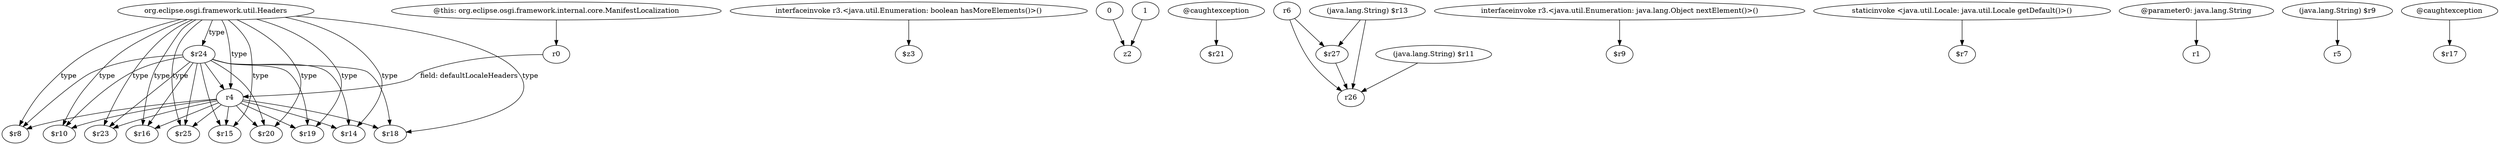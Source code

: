 digraph g {
0[label="org.eclipse.osgi.framework.util.Headers"]
1[label="$r20"]
0->1[label="type"]
2[label="interfaceinvoke r3.<java.util.Enumeration: boolean hasMoreElements()>()"]
3[label="$z3"]
2->3[label=""]
4[label="r4"]
5[label="$r25"]
4->5[label=""]
6[label="$r24"]
7[label="$r14"]
6->7[label=""]
8[label="$r16"]
6->8[label=""]
9[label="0"]
10[label="z2"]
9->10[label=""]
11[label="$r18"]
4->11[label=""]
12[label="@caughtexception"]
13[label="$r21"]
12->13[label=""]
14[label="$r15"]
0->14[label="type"]
15[label="r6"]
16[label="$r27"]
15->16[label=""]
4->8[label=""]
17[label="$r23"]
0->17[label="type"]
6->5[label=""]
18[label="interfaceinvoke r3.<java.util.Enumeration: java.lang.Object nextElement()>()"]
19[label="$r9"]
18->19[label=""]
20[label="(java.lang.String) $r13"]
20->16[label=""]
6->1[label=""]
0->7[label="type"]
21[label="$r8"]
4->21[label=""]
4->17[label=""]
6->4[label=""]
22[label="$r10"]
4->22[label=""]
23[label="1"]
23->10[label=""]
0->4[label="type"]
0->8[label="type"]
24[label="staticinvoke <java.util.Locale: java.util.Locale getDefault()>()"]
25[label="$r7"]
24->25[label=""]
4->1[label=""]
26[label="$r19"]
6->26[label=""]
27[label="@this: org.eclipse.osgi.framework.internal.core.ManifestLocalization"]
28[label="r0"]
27->28[label=""]
6->11[label=""]
0->11[label="type"]
0->5[label="type"]
29[label="@parameter0: java.lang.String"]
30[label="r1"]
29->30[label=""]
28->4[label="field: defaultLocaleHeaders"]
31[label="r26"]
15->31[label=""]
6->17[label=""]
16->31[label=""]
6->14[label=""]
0->26[label="type"]
4->7[label=""]
0->22[label="type"]
32[label="(java.lang.String) $r9"]
33[label="r5"]
32->33[label=""]
0->6[label="type"]
0->21[label="type"]
4->14[label=""]
34[label="@caughtexception"]
35[label="$r17"]
34->35[label=""]
4->26[label=""]
6->21[label=""]
6->22[label=""]
20->31[label=""]
36[label="(java.lang.String) $r11"]
36->31[label=""]
}